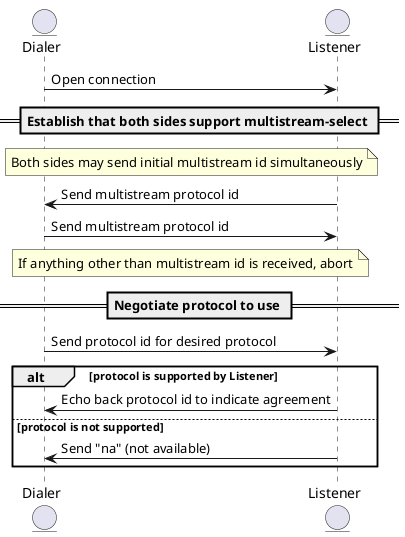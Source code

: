 @startuml

entity Dialer
entity Listener
Dialer -> Listener: Open connection

== Establish that both sides support multistream-select ==

note over Dialer, Listener: Both sides may send initial multistream id simultaneously
Listener -> Dialer: Send multistream protocol id
Dialer -> Listener: Send multistream protocol id
note over Dialer, Listener: If anything other than multistream id is received, abort


== Negotiate protocol to use ==
Dialer -> Listener: Send protocol id for desired protocol

alt protocol is supported by Listener
  Listener -> Dialer: Echo back protocol id to indicate agreement
else protocol is not supported
  Listener -> Dialer: Send "na" (not available)
end

@enduml
